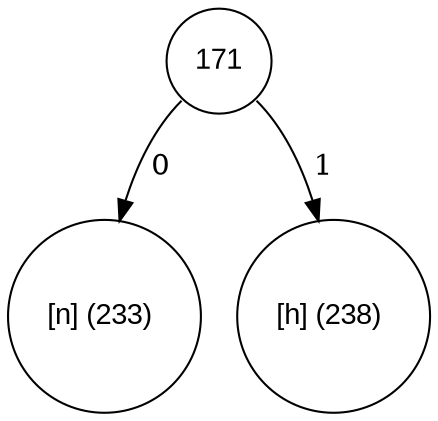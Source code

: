 digraph tree {
	node [fontname="Arial", shape="circle", width=0.5]; 

171:se -> 104 [label = " 1"]; 
104 [label = "[h] (238) "]; 
171:sw -> 110 [label = " 0"]; 
110 [label = "[n] (233) "]; 
}
